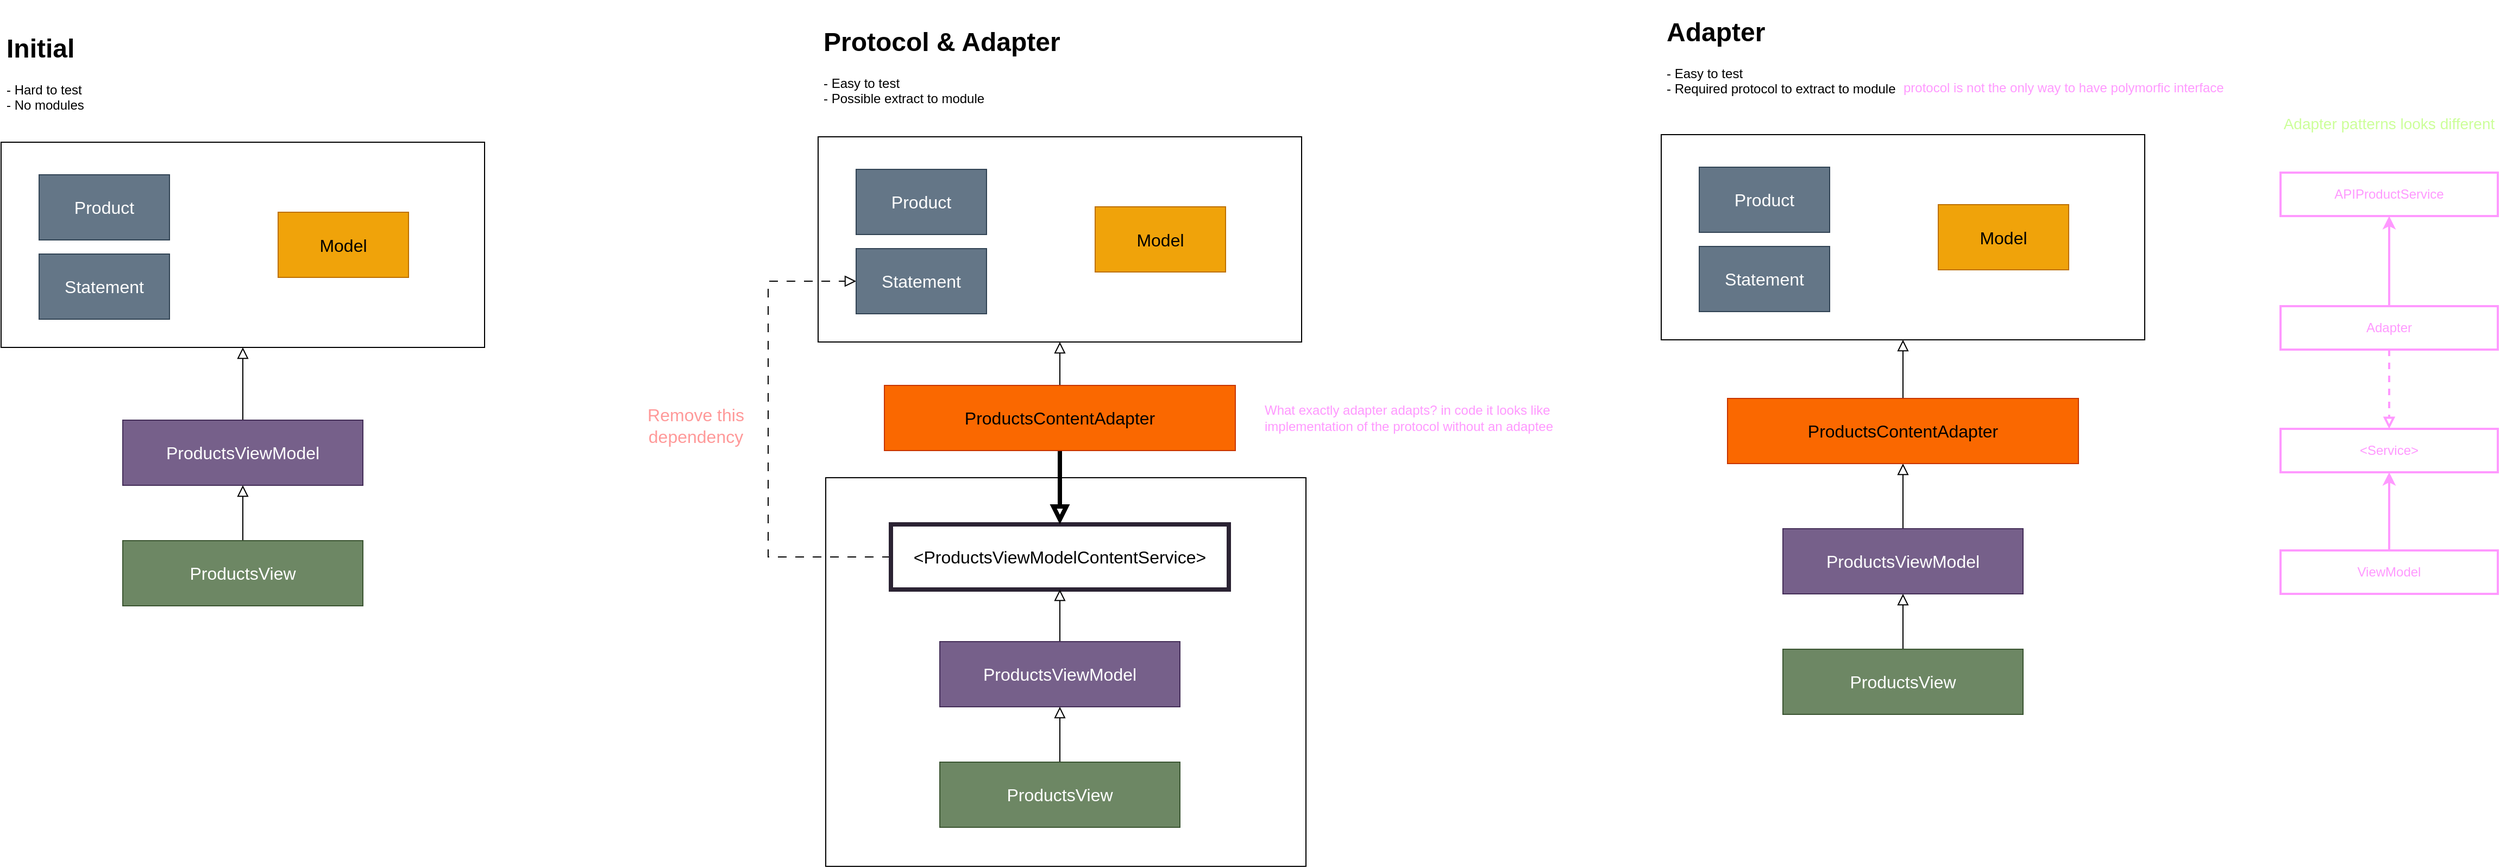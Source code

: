 <mxfile version="21.2.8" type="device">
  <diagram name="Page-1" id="Tdo1OIQlxjpybfJL_MLT">
    <mxGraphModel dx="1283" dy="1329" grid="0" gridSize="10" guides="1" tooltips="1" connect="1" arrows="1" fold="1" page="0" pageScale="1" pageWidth="827" pageHeight="1169" math="0" shadow="0">
      <root>
        <mxCell id="0" />
        <mxCell id="1" parent="0" />
        <mxCell id="hjIjUniiMOIQKqP6LFlC-86" value="" style="rounded=0;whiteSpace=wrap;html=1;fontFamily=Helvetica;fontSize=12;fontColor=default;" parent="1" vertex="1">
          <mxGeometry x="802" y="340" width="442" height="358" as="geometry" />
        </mxCell>
        <mxCell id="hjIjUniiMOIQKqP6LFlC-32" value="" style="rounded=0;whiteSpace=wrap;html=1;fontSize=16;" parent="1" vertex="1">
          <mxGeometry x="795" y="26" width="445" height="189" as="geometry" />
        </mxCell>
        <mxCell id="hjIjUniiMOIQKqP6LFlC-4" value="" style="rounded=0;whiteSpace=wrap;html=1;fontSize=16;" parent="1" vertex="1">
          <mxGeometry x="43" y="31" width="445" height="189" as="geometry" />
        </mxCell>
        <mxCell id="hjIjUniiMOIQKqP6LFlC-1" value="Model" style="rounded=0;whiteSpace=wrap;html=1;fontSize=16;fillColor=#f0a30a;strokeColor=#BD7000;fontColor=#000000;" parent="1" vertex="1">
          <mxGeometry x="298" y="95.5" width="120" height="60" as="geometry" />
        </mxCell>
        <mxCell id="hjIjUniiMOIQKqP6LFlC-31" style="edgeStyle=orthogonalEdgeStyle;shape=connector;rounded=0;orthogonalLoop=1;jettySize=auto;html=1;exitX=0.5;exitY=0;exitDx=0;exitDy=0;entryX=0.5;entryY=1;entryDx=0;entryDy=0;labelBackgroundColor=default;strokeColor=default;fontFamily=Helvetica;fontSize=12;fontColor=default;endArrow=block;endFill=0;startSize=8;endSize=8;" parent="1" source="hjIjUniiMOIQKqP6LFlC-7" target="hjIjUniiMOIQKqP6LFlC-4" edge="1">
          <mxGeometry relative="1" as="geometry" />
        </mxCell>
        <mxCell id="hjIjUniiMOIQKqP6LFlC-7" value="ProductsViewModel" style="rounded=0;whiteSpace=wrap;html=1;fontSize=16;fillColor=#76608a;fontColor=#ffffff;strokeColor=#432D57;" parent="1" vertex="1">
          <mxGeometry x="155" y="287" width="221" height="60" as="geometry" />
        </mxCell>
        <mxCell id="hjIjUniiMOIQKqP6LFlC-87" style="edgeStyle=orthogonalEdgeStyle;shape=connector;rounded=0;orthogonalLoop=1;jettySize=auto;html=1;exitX=0;exitY=0.5;exitDx=0;exitDy=0;entryX=0;entryY=0.5;entryDx=0;entryDy=0;labelBackgroundColor=default;strokeColor=default;fontFamily=Helvetica;fontSize=12;fontColor=default;endArrow=block;endFill=0;startSize=8;endSize=8;dashed=1;dashPattern=8 8;" parent="1" source="hjIjUniiMOIQKqP6LFlC-20" target="hjIjUniiMOIQKqP6LFlC-39" edge="1">
          <mxGeometry relative="1" as="geometry">
            <Array as="points">
              <mxPoint x="749" y="413" />
              <mxPoint x="749" y="159" />
            </Array>
          </mxGeometry>
        </mxCell>
        <mxCell id="hjIjUniiMOIQKqP6LFlC-20" value="&amp;lt;ProductsViewModelContentService&amp;gt;" style="rounded=0;whiteSpace=wrap;html=1;fontSize=16;strokeColor=#2B2333;strokeWidth=4;" parent="1" vertex="1">
          <mxGeometry x="862" y="383" width="311" height="60" as="geometry" />
        </mxCell>
        <mxCell id="hjIjUniiMOIQKqP6LFlC-42" style="edgeStyle=orthogonalEdgeStyle;shape=connector;rounded=0;orthogonalLoop=1;jettySize=auto;html=1;entryX=0.5;entryY=1;entryDx=0;entryDy=0;labelBackgroundColor=default;strokeColor=default;fontFamily=Helvetica;fontSize=12;fontColor=default;endArrow=block;endFill=0;startSize=8;endSize=8;" parent="1" source="hjIjUniiMOIQKqP6LFlC-23" target="hjIjUniiMOIQKqP6LFlC-32" edge="1">
          <mxGeometry relative="1" as="geometry" />
        </mxCell>
        <mxCell id="hjIjUniiMOIQKqP6LFlC-43" style="edgeStyle=orthogonalEdgeStyle;shape=connector;rounded=0;orthogonalLoop=1;jettySize=auto;html=1;exitX=0.5;exitY=1;exitDx=0;exitDy=0;labelBackgroundColor=default;strokeColor=default;fontFamily=Helvetica;fontSize=12;fontColor=default;endArrow=block;endFill=0;startSize=8;endSize=8;strokeWidth=4;" parent="1" source="hjIjUniiMOIQKqP6LFlC-23" target="hjIjUniiMOIQKqP6LFlC-20" edge="1">
          <mxGeometry relative="1" as="geometry" />
        </mxCell>
        <mxCell id="hjIjUniiMOIQKqP6LFlC-23" value="ProductsContentAdapter" style="rounded=0;whiteSpace=wrap;html=1;fontSize=16;fillColor=#fa6800;fontColor=#000000;strokeColor=#C73500;" parent="1" vertex="1">
          <mxGeometry x="856" y="255" width="323" height="60" as="geometry" />
        </mxCell>
        <mxCell id="hjIjUniiMOIQKqP6LFlC-29" style="edgeStyle=orthogonalEdgeStyle;shape=connector;rounded=0;orthogonalLoop=1;jettySize=auto;html=1;labelBackgroundColor=default;strokeColor=default;fontFamily=Helvetica;fontSize=12;fontColor=default;endArrow=block;endFill=0;startSize=8;endSize=8;" parent="1" source="hjIjUniiMOIQKqP6LFlC-28" target="hjIjUniiMOIQKqP6LFlC-7" edge="1">
          <mxGeometry relative="1" as="geometry" />
        </mxCell>
        <mxCell id="hjIjUniiMOIQKqP6LFlC-28" value="ProductsView" style="rounded=0;whiteSpace=wrap;html=1;fontSize=16;fillColor=#6d8764;fontColor=#ffffff;strokeColor=#3A5431;" parent="1" vertex="1">
          <mxGeometry x="155" y="398" width="221" height="60" as="geometry" />
        </mxCell>
        <mxCell id="hjIjUniiMOIQKqP6LFlC-2" value="Product" style="rounded=0;whiteSpace=wrap;html=1;fontSize=16;fillColor=#647687;fontColor=#ffffff;strokeColor=#314354;" parent="1" vertex="1">
          <mxGeometry x="78" y="61" width="120" height="60" as="geometry" />
        </mxCell>
        <mxCell id="hjIjUniiMOIQKqP6LFlC-3" value="Statement" style="rounded=0;whiteSpace=wrap;html=1;fontSize=16;fillColor=#647687;fontColor=#ffffff;strokeColor=#314354;" parent="1" vertex="1">
          <mxGeometry x="78" y="134" width="120" height="60" as="geometry" />
        </mxCell>
        <mxCell id="hjIjUniiMOIQKqP6LFlC-33" value="Model" style="rounded=0;whiteSpace=wrap;html=1;fontSize=16;fillColor=#f0a30a;strokeColor=#BD7000;fontColor=#000000;" parent="1" vertex="1">
          <mxGeometry x="1050" y="90.5" width="120" height="60" as="geometry" />
        </mxCell>
        <mxCell id="hjIjUniiMOIQKqP6LFlC-40" style="edgeStyle=orthogonalEdgeStyle;shape=connector;rounded=0;orthogonalLoop=1;jettySize=auto;html=1;labelBackgroundColor=default;strokeColor=default;fontFamily=Helvetica;fontSize=12;fontColor=default;endArrow=block;endFill=0;startSize=8;endSize=8;" parent="1" source="hjIjUniiMOIQKqP6LFlC-35" target="hjIjUniiMOIQKqP6LFlC-20" edge="1">
          <mxGeometry relative="1" as="geometry" />
        </mxCell>
        <mxCell id="hjIjUniiMOIQKqP6LFlC-35" value="ProductsViewModel" style="rounded=0;whiteSpace=wrap;html=1;fontSize=16;fillColor=#76608a;fontColor=#ffffff;strokeColor=#432D57;" parent="1" vertex="1">
          <mxGeometry x="907" y="491" width="221" height="60" as="geometry" />
        </mxCell>
        <mxCell id="hjIjUniiMOIQKqP6LFlC-36" style="edgeStyle=orthogonalEdgeStyle;shape=connector;rounded=0;orthogonalLoop=1;jettySize=auto;html=1;labelBackgroundColor=default;strokeColor=default;fontFamily=Helvetica;fontSize=12;fontColor=default;endArrow=block;endFill=0;startSize=8;endSize=8;" parent="1" source="hjIjUniiMOIQKqP6LFlC-37" target="hjIjUniiMOIQKqP6LFlC-35" edge="1">
          <mxGeometry relative="1" as="geometry" />
        </mxCell>
        <mxCell id="hjIjUniiMOIQKqP6LFlC-37" value="ProductsView" style="rounded=0;whiteSpace=wrap;html=1;fontSize=16;fillColor=#6d8764;fontColor=#ffffff;strokeColor=#3A5431;" parent="1" vertex="1">
          <mxGeometry x="907" y="602" width="221" height="60" as="geometry" />
        </mxCell>
        <mxCell id="hjIjUniiMOIQKqP6LFlC-38" value="Product" style="rounded=0;whiteSpace=wrap;html=1;fontSize=16;fillColor=#647687;fontColor=#ffffff;strokeColor=#314354;" parent="1" vertex="1">
          <mxGeometry x="830" y="56" width="120" height="60" as="geometry" />
        </mxCell>
        <mxCell id="hjIjUniiMOIQKqP6LFlC-39" value="Statement" style="rounded=0;whiteSpace=wrap;html=1;fontSize=16;fillColor=#647687;fontColor=#ffffff;strokeColor=#314354;" parent="1" vertex="1">
          <mxGeometry x="830" y="129" width="120" height="60" as="geometry" />
        </mxCell>
        <mxCell id="hjIjUniiMOIQKqP6LFlC-71" value="" style="rounded=0;whiteSpace=wrap;html=1;fontSize=16;" parent="1" vertex="1">
          <mxGeometry x="1571" y="24" width="445" height="189" as="geometry" />
        </mxCell>
        <mxCell id="hjIjUniiMOIQKqP6LFlC-76" value="Model" style="rounded=0;whiteSpace=wrap;html=1;fontSize=16;fillColor=#f0a30a;strokeColor=#BD7000;fontColor=#000000;" parent="1" vertex="1">
          <mxGeometry x="1826" y="88.5" width="120" height="60" as="geometry" />
        </mxCell>
        <mxCell id="hjIjUniiMOIQKqP6LFlC-90" style="edgeStyle=orthogonalEdgeStyle;shape=connector;rounded=0;orthogonalLoop=1;jettySize=auto;html=1;entryX=0.5;entryY=1;entryDx=0;entryDy=0;labelBackgroundColor=default;strokeColor=default;fontFamily=Helvetica;fontSize=12;fontColor=default;endArrow=block;endFill=0;startSize=8;endSize=8;" parent="1" source="hjIjUniiMOIQKqP6LFlC-78" target="hjIjUniiMOIQKqP6LFlC-89" edge="1">
          <mxGeometry relative="1" as="geometry" />
        </mxCell>
        <mxCell id="hjIjUniiMOIQKqP6LFlC-78" value="ProductsViewModel" style="rounded=0;whiteSpace=wrap;html=1;fontSize=16;fillColor=#76608a;fontColor=#ffffff;strokeColor=#432D57;" parent="1" vertex="1">
          <mxGeometry x="1683" y="387" width="221" height="60" as="geometry" />
        </mxCell>
        <mxCell id="hjIjUniiMOIQKqP6LFlC-79" style="edgeStyle=orthogonalEdgeStyle;shape=connector;rounded=0;orthogonalLoop=1;jettySize=auto;html=1;labelBackgroundColor=default;strokeColor=default;fontFamily=Helvetica;fontSize=12;fontColor=default;endArrow=block;endFill=0;startSize=8;endSize=8;" parent="1" source="hjIjUniiMOIQKqP6LFlC-80" target="hjIjUniiMOIQKqP6LFlC-78" edge="1">
          <mxGeometry relative="1" as="geometry" />
        </mxCell>
        <mxCell id="hjIjUniiMOIQKqP6LFlC-80" value="ProductsView" style="rounded=0;whiteSpace=wrap;html=1;fontSize=16;fillColor=#6d8764;fontColor=#ffffff;strokeColor=#3A5431;" parent="1" vertex="1">
          <mxGeometry x="1683" y="498" width="221" height="60" as="geometry" />
        </mxCell>
        <mxCell id="hjIjUniiMOIQKqP6LFlC-81" value="Product" style="rounded=0;whiteSpace=wrap;html=1;fontSize=16;fillColor=#647687;fontColor=#ffffff;strokeColor=#314354;" parent="1" vertex="1">
          <mxGeometry x="1606" y="54" width="120" height="60" as="geometry" />
        </mxCell>
        <mxCell id="hjIjUniiMOIQKqP6LFlC-82" value="Statement" style="rounded=0;whiteSpace=wrap;html=1;fontSize=16;fillColor=#647687;fontColor=#ffffff;strokeColor=#314354;" parent="1" vertex="1">
          <mxGeometry x="1606" y="127" width="120" height="60" as="geometry" />
        </mxCell>
        <mxCell id="hjIjUniiMOIQKqP6LFlC-84" value="&lt;h1&gt;Initial&lt;/h1&gt;&lt;div&gt;- Hard to test&lt;/div&gt;&lt;div&gt;- No modules&lt;/div&gt;" style="text;html=1;strokeColor=none;fillColor=none;spacing=5;spacingTop=-20;whiteSpace=wrap;overflow=hidden;rounded=0;fontSize=12;fontFamily=Helvetica;fontColor=default;" parent="1" vertex="1">
          <mxGeometry x="43" y="-75" width="190" height="91" as="geometry" />
        </mxCell>
        <mxCell id="hjIjUniiMOIQKqP6LFlC-85" value="&lt;h1&gt;Protocol &amp;amp; Adapter&lt;/h1&gt;&lt;div&gt;- Easy to test&lt;/div&gt;&lt;div&gt;- Possible extract to module&lt;/div&gt;" style="text;html=1;strokeColor=none;fillColor=none;spacing=5;spacingTop=-20;whiteSpace=wrap;overflow=hidden;rounded=0;fontSize=12;fontFamily=Helvetica;fontColor=default;" parent="1" vertex="1">
          <mxGeometry x="795" y="-81" width="369" height="91" as="geometry" />
        </mxCell>
        <mxCell id="hjIjUniiMOIQKqP6LFlC-88" value="Remove this dependency" style="text;html=1;strokeColor=none;fillColor=none;align=center;verticalAlign=middle;whiteSpace=wrap;rounded=0;fontSize=16;fontFamily=Helvetica;fontColor=#FF9999;" parent="1" vertex="1">
          <mxGeometry x="618" y="259" width="129" height="65" as="geometry" />
        </mxCell>
        <mxCell id="hjIjUniiMOIQKqP6LFlC-91" style="edgeStyle=orthogonalEdgeStyle;shape=connector;rounded=0;orthogonalLoop=1;jettySize=auto;html=1;labelBackgroundColor=default;strokeColor=default;fontFamily=Helvetica;fontSize=12;fontColor=default;endArrow=block;endFill=0;startSize=8;endSize=8;" parent="1" source="hjIjUniiMOIQKqP6LFlC-89" target="hjIjUniiMOIQKqP6LFlC-71" edge="1">
          <mxGeometry relative="1" as="geometry" />
        </mxCell>
        <mxCell id="hjIjUniiMOIQKqP6LFlC-89" value="ProductsContentAdapter" style="rounded=0;whiteSpace=wrap;html=1;fontSize=16;fillColor=#fa6800;fontColor=#000000;strokeColor=#C73500;" parent="1" vertex="1">
          <mxGeometry x="1632" y="267" width="323" height="60" as="geometry" />
        </mxCell>
        <mxCell id="hjIjUniiMOIQKqP6LFlC-92" value="&lt;h1&gt;Adapter&lt;/h1&gt;&lt;div&gt;- Easy to test&lt;/div&gt;&lt;div&gt;- Required protocol to extract to module&lt;/div&gt;" style="text;html=1;strokeColor=none;fillColor=none;spacing=5;spacingTop=-20;whiteSpace=wrap;overflow=hidden;rounded=0;fontSize=12;fontFamily=Helvetica;fontColor=default;" parent="1" vertex="1">
          <mxGeometry x="1571" y="-90" width="369" height="91" as="geometry" />
        </mxCell>
        <mxCell id="ECx3OVRJ86sRdIHFYsL_-1" value="Adapter" style="rounded=0;whiteSpace=wrap;html=1;fontColor=#FF99FF;strokeColor=#FF99FF;strokeWidth=2;" vertex="1" parent="1">
          <mxGeometry x="2141" y="182" width="200" height="40" as="geometry" />
        </mxCell>
        <mxCell id="ECx3OVRJ86sRdIHFYsL_-2" style="edgeStyle=orthogonalEdgeStyle;rounded=0;orthogonalLoop=1;jettySize=auto;html=1;strokeWidth=2;dashed=1;strokeColor=#FF99FF;fontColor=#FF99FF;endArrow=block;endFill=0;exitX=0.5;exitY=1;exitDx=0;exitDy=0;" edge="1" parent="1" source="ECx3OVRJ86sRdIHFYsL_-1" target="ECx3OVRJ86sRdIHFYsL_-4">
          <mxGeometry relative="1" as="geometry">
            <mxPoint x="2241" y="102" as="targetPoint" />
            <mxPoint x="2151" y="-28" as="sourcePoint" />
          </mxGeometry>
        </mxCell>
        <mxCell id="ECx3OVRJ86sRdIHFYsL_-3" style="edgeStyle=orthogonalEdgeStyle;rounded=0;orthogonalLoop=1;jettySize=auto;html=1;strokeWidth=2;strokeColor=#FF99FF;fontColor=#FF99FF;entryX=0.5;entryY=1;entryDx=0;entryDy=0;exitX=0.5;exitY=0;exitDx=0;exitDy=0;" edge="1" parent="1" source="ECx3OVRJ86sRdIHFYsL_-5" target="ECx3OVRJ86sRdIHFYsL_-4">
          <mxGeometry relative="1" as="geometry">
            <mxPoint x="2191" y="102" as="targetPoint" />
            <mxPoint x="2177" y="264" as="sourcePoint" />
          </mxGeometry>
        </mxCell>
        <mxCell id="ECx3OVRJ86sRdIHFYsL_-4" value="&amp;lt;Service&amp;gt;" style="rounded=0;whiteSpace=wrap;html=1;fontColor=#FF99FF;strokeColor=#FF99FF;strokeWidth=2;" vertex="1" parent="1">
          <mxGeometry x="2141" y="295" width="200" height="40" as="geometry" />
        </mxCell>
        <mxCell id="ECx3OVRJ86sRdIHFYsL_-5" value="ViewModel" style="rounded=0;whiteSpace=wrap;html=1;fontColor=#FF99FF;strokeColor=#FF99FF;strokeWidth=2;" vertex="1" parent="1">
          <mxGeometry x="2141" y="407" width="200" height="40" as="geometry" />
        </mxCell>
        <mxCell id="ECx3OVRJ86sRdIHFYsL_-6" value="APIProductService" style="rounded=0;whiteSpace=wrap;html=1;fontColor=#FF99FF;strokeColor=#FF99FF;strokeWidth=2;" vertex="1" parent="1">
          <mxGeometry x="2141" y="59" width="200" height="40" as="geometry" />
        </mxCell>
        <mxCell id="ECx3OVRJ86sRdIHFYsL_-7" style="edgeStyle=orthogonalEdgeStyle;rounded=0;orthogonalLoop=1;jettySize=auto;html=1;strokeWidth=2;strokeColor=#FF99FF;fontColor=#FF99FF;entryX=0.5;entryY=1;entryDx=0;entryDy=0;exitX=0.5;exitY=0;exitDx=0;exitDy=0;" edge="1" parent="1" source="ECx3OVRJ86sRdIHFYsL_-1" target="ECx3OVRJ86sRdIHFYsL_-6">
          <mxGeometry relative="1" as="geometry">
            <mxPoint x="2251" y="345" as="targetPoint" />
            <mxPoint x="2244" y="186" as="sourcePoint" />
          </mxGeometry>
        </mxCell>
        <mxCell id="ECx3OVRJ86sRdIHFYsL_-8" value="protocol is not the only way to have polymorfic interface" style="rounded=0;whiteSpace=wrap;html=1;fontColor=#FF99FF;strokeColor=none;strokeWidth=2;align=left;" vertex="1" parent="1">
          <mxGeometry x="1792" y="-39" width="335" height="40" as="geometry" />
        </mxCell>
        <mxCell id="ECx3OVRJ86sRdIHFYsL_-9" value="Adapter patterns looks different" style="rounded=0;whiteSpace=wrap;html=1;fontColor=#CCFF99;strokeColor=none;strokeWidth=2;fontSize=14;" vertex="1" parent="1">
          <mxGeometry x="2141" y="-6" width="200" height="40" as="geometry" />
        </mxCell>
        <mxCell id="ECx3OVRJ86sRdIHFYsL_-10" value="What exactly adapter adapts? in code it looks like implementation of the protocol without an adaptee&amp;nbsp;" style="rounded=0;whiteSpace=wrap;html=1;fontColor=#FF99FF;strokeColor=none;strokeWidth=2;align=left;" vertex="1" parent="1">
          <mxGeometry x="1204" y="265" width="330" height="40" as="geometry" />
        </mxCell>
      </root>
    </mxGraphModel>
  </diagram>
</mxfile>
